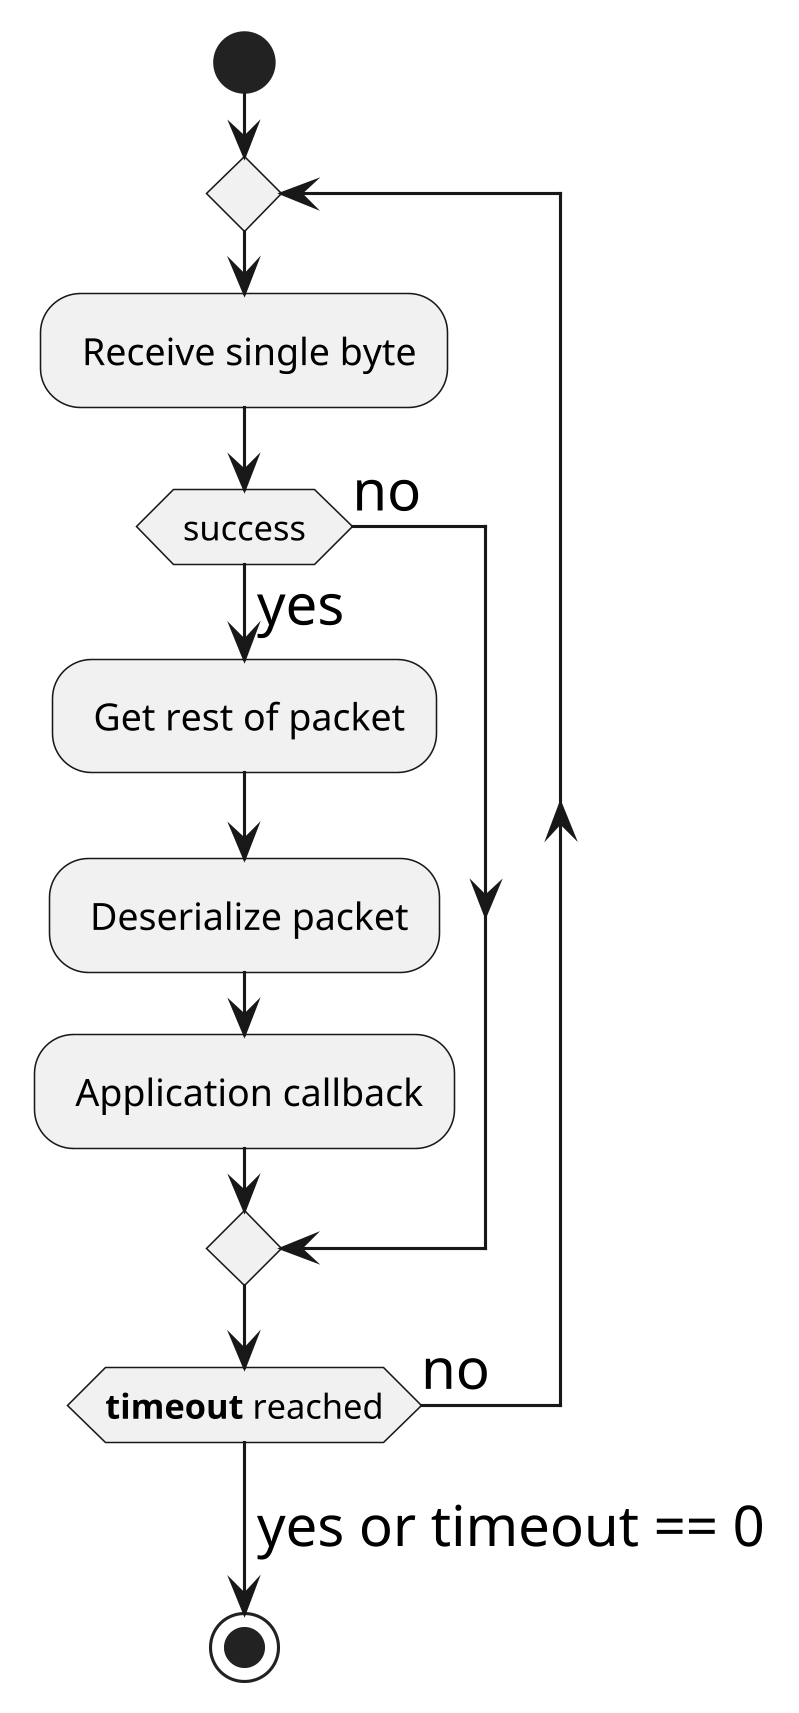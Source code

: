@startuml
skinparam dpi 300
skinparam ArrowFontSize 18

start

repeat
	: Receive single byte;
    if( success ) then (yes)
     	: Get rest of packet;
    	: Deserialize packet;
        : Application callback;
    else (no)
    endif

repeat while (**timeout** reached) is (no)
-> yes or timeout == 0;

stop

@enduml
